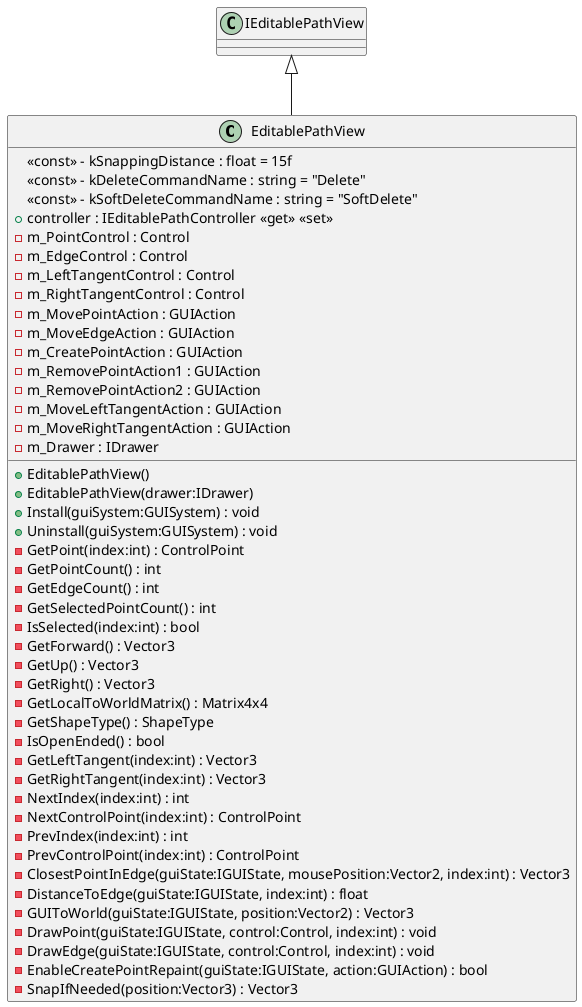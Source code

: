 @startuml
class EditablePathView {
    <<const>> - kSnappingDistance : float = 15f
    <<const>> - kDeleteCommandName : string = "Delete"
    <<const>> - kSoftDeleteCommandName : string = "SoftDelete"
    + controller : IEditablePathController <<get>> <<set>>
    - m_PointControl : Control
    - m_EdgeControl : Control
    - m_LeftTangentControl : Control
    - m_RightTangentControl : Control
    - m_MovePointAction : GUIAction
    - m_MoveEdgeAction : GUIAction
    - m_CreatePointAction : GUIAction
    - m_RemovePointAction1 : GUIAction
    - m_RemovePointAction2 : GUIAction
    - m_MoveLeftTangentAction : GUIAction
    - m_MoveRightTangentAction : GUIAction
    - m_Drawer : IDrawer
    + EditablePathView()
    + EditablePathView(drawer:IDrawer)
    + Install(guiSystem:GUISystem) : void
    + Uninstall(guiSystem:GUISystem) : void
    - GetPoint(index:int) : ControlPoint
    - GetPointCount() : int
    - GetEdgeCount() : int
    - GetSelectedPointCount() : int
    - IsSelected(index:int) : bool
    - GetForward() : Vector3
    - GetUp() : Vector3
    - GetRight() : Vector3
    - GetLocalToWorldMatrix() : Matrix4x4
    - GetShapeType() : ShapeType
    - IsOpenEnded() : bool
    - GetLeftTangent(index:int) : Vector3
    - GetRightTangent(index:int) : Vector3
    - NextIndex(index:int) : int
    - NextControlPoint(index:int) : ControlPoint
    - PrevIndex(index:int) : int
    - PrevControlPoint(index:int) : ControlPoint
    - ClosestPointInEdge(guiState:IGUIState, mousePosition:Vector2, index:int) : Vector3
    - DistanceToEdge(guiState:IGUIState, index:int) : float
    - GUIToWorld(guiState:IGUIState, position:Vector2) : Vector3
    - DrawPoint(guiState:IGUIState, control:Control, index:int) : void
    - DrawEdge(guiState:IGUIState, control:Control, index:int) : void
    - EnableCreatePointRepaint(guiState:IGUIState, action:GUIAction) : bool
    - SnapIfNeeded(position:Vector3) : Vector3
}
IEditablePathView <|-- EditablePathView
@enduml
